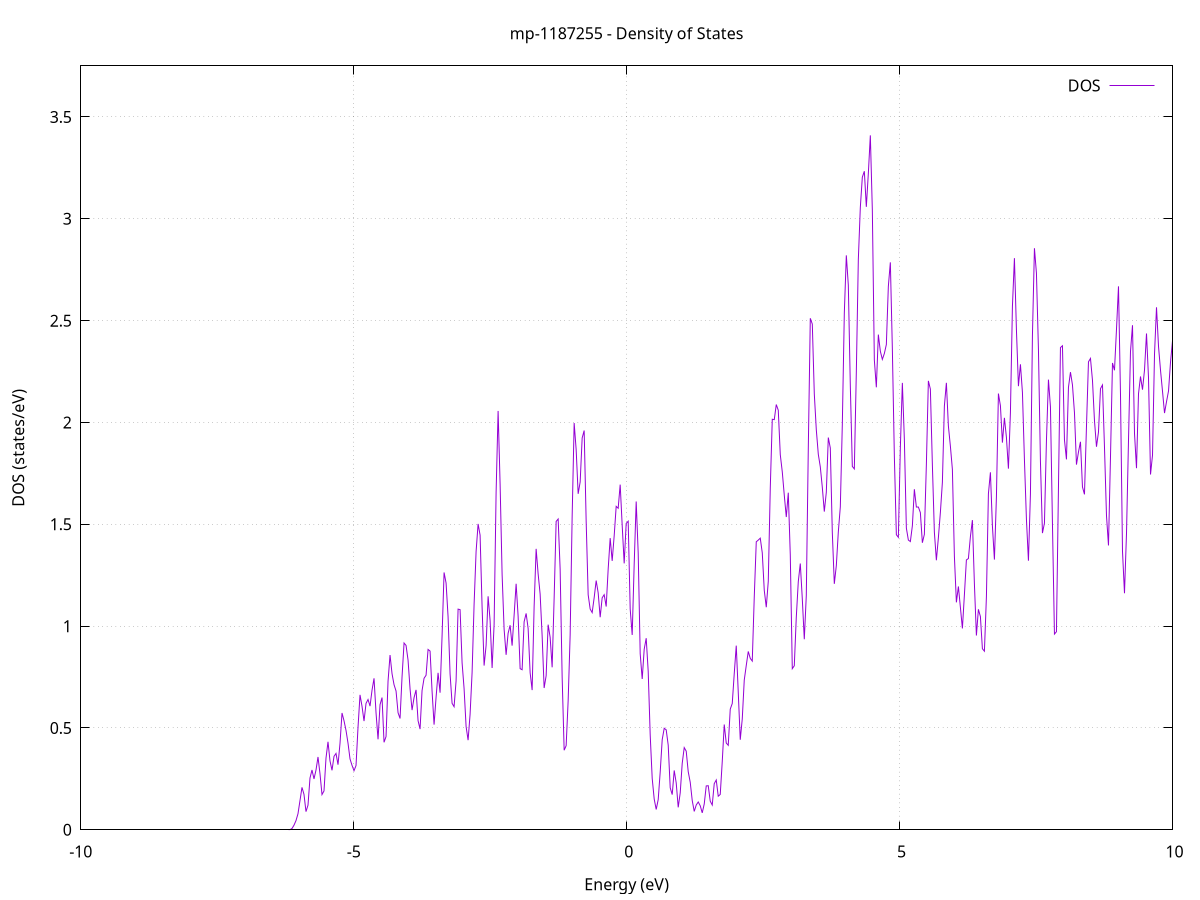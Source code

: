 set title 'mp-1187255 - Density of States'
set xlabel 'Energy (eV)'
set ylabel 'DOS (states/eV)'
set grid
set xrange [-10:10]
set yrange [0:3.751]
set xzeroaxis lt -1
set terminal png size 800,600
set output 'mp-1187255_dos_gnuplot.png'
plot '-' using 1:2 with lines title 'DOS'
-29.118400 0.000000
-29.081700 0.000000
-29.045100 0.000000
-29.008400 0.000000
-28.971700 0.000000
-28.935100 0.000000
-28.898400 0.000000
-28.861700 0.000000
-28.825100 0.000000
-28.788400 0.000000
-28.751800 0.000000
-28.715100 0.000000
-28.678400 0.000000
-28.641800 0.000000
-28.605100 0.000000
-28.568400 0.000000
-28.531800 0.000000
-28.495100 0.000000
-28.458500 0.000000
-28.421800 0.000000
-28.385100 0.000000
-28.348500 0.000000
-28.311800 0.000000
-28.275100 0.000000
-28.238500 0.000000
-28.201800 0.000000
-28.165200 0.000000
-28.128500 0.000000
-28.091800 0.000000
-28.055200 0.000000
-28.018500 0.000000
-27.981800 0.000000
-27.945200 0.000000
-27.908500 0.000000
-27.871900 0.000000
-27.835200 0.000000
-27.798500 0.000000
-27.761900 0.000000
-27.725200 0.000000
-27.688500 0.000000
-27.651900 0.000000
-27.615200 0.000000
-27.578600 0.000000
-27.541900 0.000000
-27.505200 0.000000
-27.468600 0.000000
-27.431900 0.000000
-27.395200 0.000000
-27.358600 0.000000
-27.321900 0.000000
-27.285300 0.000000
-27.248600 0.000000
-27.211900 0.000000
-27.175300 0.000000
-27.138600 0.000000
-27.101900 0.000000
-27.065300 0.000000
-27.028600 0.000000
-26.992000 0.000000
-26.955300 0.000000
-26.918600 0.000000
-26.882000 0.000000
-26.845300 0.000000
-26.808600 0.000000
-26.772000 0.000000
-26.735300 0.000000
-26.698700 0.000000
-26.662000 0.000000
-26.625300 0.000000
-26.588700 0.000000
-26.552000 0.000000
-26.515300 0.000000
-26.478700 0.000000
-26.442000 0.000000
-26.405400 0.000000
-26.368700 0.000000
-26.332000 0.000000
-26.295400 0.000000
-26.258700 0.000000
-26.222000 0.000000
-26.185400 0.000000
-26.148700 0.000000
-26.112100 0.000000
-26.075400 0.000000
-26.038700 0.000000
-26.002100 0.000000
-25.965400 0.000000
-25.928700 0.000300
-25.892100 0.018700
-25.855400 0.448900
-25.818800 4.249300
-25.782100 17.003500
-25.745400 32.377400
-25.708800 34.530000
-25.672100 27.942900
-25.635400 25.430700
-25.598800 16.494000
-25.562100 4.641200
-25.525500 0.498400
-25.488800 0.019800
-25.452100 0.000300
-25.415500 0.000000
-25.378800 0.000000
-25.342200 0.000000
-25.305500 0.000000
-25.268800 0.000000
-25.232200 0.000000
-25.195500 0.000000
-25.158800 0.000000
-25.122200 0.000000
-25.085500 0.000000
-25.048900 0.000000
-25.012200 0.000000
-24.975500 0.000000
-24.938900 0.000000
-24.902200 0.000000
-24.865500 0.000000
-24.828900 0.000000
-24.792200 0.000000
-24.755600 0.000000
-24.718900 0.000000
-24.682200 0.000000
-24.645600 0.000000
-24.608900 0.000000
-24.572200 0.000000
-24.535600 0.000000
-24.498900 0.000000
-24.462300 0.000000
-24.425600 0.000000
-24.388900 0.000000
-24.352300 0.000000
-24.315600 0.000000
-24.278900 0.000000
-24.242300 0.000000
-24.205600 0.000000
-24.169000 0.000000
-24.132300 0.000000
-24.095600 0.000000
-24.059000 0.000000
-24.022300 0.000000
-23.985600 0.000000
-23.949000 0.000000
-23.912300 0.000000
-23.875700 0.000000
-23.839000 0.000000
-23.802300 0.000000
-23.765700 0.000000
-23.729000 0.000000
-23.692300 0.000000
-23.655700 0.000000
-23.619000 0.000000
-23.582400 0.000000
-23.545700 0.000000
-23.509000 0.000000
-23.472400 0.000000
-23.435700 0.000000
-23.399000 0.000000
-23.362400 0.000000
-23.325700 0.000000
-23.289100 0.000000
-23.252400 0.000000
-23.215700 0.000000
-23.179100 0.000000
-23.142400 0.000000
-23.105700 0.000000
-23.069100 0.000000
-23.032400 0.000000
-22.995800 0.000000
-22.959100 0.000000
-22.922400 0.000000
-22.885800 0.000000
-22.849100 0.000000
-22.812400 0.000000
-22.775800 0.000000
-22.739100 0.000000
-22.702500 0.000000
-22.665800 0.000000
-22.629100 0.000000
-22.592500 0.000000
-22.555800 0.000000
-22.519100 0.000000
-22.482500 0.000000
-22.445800 0.000000
-22.409200 0.000000
-22.372500 0.000000
-22.335800 0.000000
-22.299200 0.000000
-22.262500 0.000000
-22.225800 0.000000
-22.189200 0.000000
-22.152500 0.000000
-22.115900 0.000000
-22.079200 0.000000
-22.042500 0.000000
-22.005900 0.000000
-21.969200 0.000000
-21.932500 0.000000
-21.895900 0.000000
-21.859200 0.000000
-21.822600 0.000000
-21.785900 0.000000
-21.749200 0.000000
-21.712600 0.000000
-21.675900 0.000000
-21.639200 0.000000
-21.602600 0.000000
-21.565900 0.000000
-21.529300 0.000000
-21.492600 0.000000
-21.455900 0.000000
-21.419300 0.000000
-21.382600 0.000000
-21.345900 0.000000
-21.309300 0.000000
-21.272600 0.000000
-21.236000 0.000000
-21.199300 0.000000
-21.162600 0.000000
-21.126000 0.000000
-21.089300 0.000000
-21.052600 0.000000
-21.016000 0.000000
-20.979300 0.000000
-20.942700 0.000000
-20.906000 0.000000
-20.869300 0.000000
-20.832700 0.000000
-20.796000 0.000000
-20.759300 0.000000
-20.722700 0.000000
-20.686000 0.000000
-20.649400 0.000000
-20.612700 0.000000
-20.576000 0.000000
-20.539400 0.000000
-20.502700 0.000000
-20.466000 0.000000
-20.429400 0.000000
-20.392700 0.000000
-20.356100 0.000000
-20.319400 0.000000
-20.282700 0.000000
-20.246100 0.000000
-20.209400 0.000000
-20.172700 0.000000
-20.136100 0.000000
-20.099400 0.000000
-20.062800 0.000000
-20.026100 0.000000
-19.989400 0.000000
-19.952800 0.000000
-19.916100 0.000000
-19.879400 0.000000
-19.842800 0.000000
-19.806100 0.000000
-19.769500 0.000000
-19.732800 0.000000
-19.696100 0.000000
-19.659500 0.000000
-19.622800 0.000000
-19.586100 0.000000
-19.549500 0.000000
-19.512800 0.000000
-19.476200 0.000000
-19.439500 0.000000
-19.402800 0.000000
-19.366200 0.000000
-19.329500 0.000000
-19.292800 0.000000
-19.256200 0.000000
-19.219500 0.000000
-19.182900 0.000000
-19.146200 0.000000
-19.109500 0.000000
-19.072900 0.000000
-19.036200 0.000000
-18.999500 0.000000
-18.962900 0.000000
-18.926200 0.000000
-18.889600 0.000000
-18.852900 0.000000
-18.816200 0.000000
-18.779600 0.000000
-18.742900 0.000000
-18.706200 0.000000
-18.669600 0.000000
-18.632900 0.000000
-18.596300 0.000000
-18.559600 0.000000
-18.522900 0.000000
-18.486300 0.000000
-18.449600 0.000000
-18.413000 0.000000
-18.376300 0.000000
-18.339600 0.000000
-18.303000 0.000000
-18.266300 0.000000
-18.229600 0.000000
-18.193000 0.000000
-18.156300 0.000000
-18.119700 0.000000
-18.083000 0.000000
-18.046300 0.000000
-18.009700 0.000000
-17.973000 0.000000
-17.936300 0.000000
-17.899700 0.000000
-17.863000 0.000000
-17.826400 0.000000
-17.789700 0.000000
-17.753000 0.000000
-17.716400 0.000000
-17.679700 0.000000
-17.643000 0.000000
-17.606400 0.000000
-17.569700 0.000000
-17.533100 0.000000
-17.496400 0.000000
-17.459700 0.000000
-17.423100 0.000000
-17.386400 0.000000
-17.349700 0.000000
-17.313100 0.000000
-17.276400 0.000000
-17.239800 0.000000
-17.203100 0.000000
-17.166400 0.000000
-17.129800 0.000000
-17.093100 0.000000
-17.056400 0.000000
-17.019800 0.000000
-16.983100 0.000000
-16.946500 0.000000
-16.909800 0.000000
-16.873100 0.000000
-16.836500 0.000000
-16.799800 0.000000
-16.763100 0.000000
-16.726500 0.000000
-16.689800 0.000000
-16.653200 0.000000
-16.616500 0.000000
-16.579800 0.000000
-16.543200 0.000000
-16.506500 0.000000
-16.469800 0.000000
-16.433200 0.000000
-16.396500 0.000000
-16.359900 0.000000
-16.323200 0.000000
-16.286500 0.000000
-16.249900 0.000000
-16.213200 0.000000
-16.176500 0.000000
-16.139900 0.000000
-16.103200 0.000000
-16.066600 0.000000
-16.029900 0.000000
-15.993200 0.000000
-15.956600 0.000000
-15.919900 0.000000
-15.883200 0.000000
-15.846600 0.000000
-15.809900 0.000000
-15.773300 0.000000
-15.736600 0.000000
-15.699900 0.000000
-15.663300 0.000000
-15.626600 0.000000
-15.589900 0.000000
-15.553300 0.000000
-15.516600 0.000000
-15.480000 0.000000
-15.443300 0.000000
-15.406600 0.000000
-15.370000 0.000000
-15.333300 0.000000
-15.296600 0.000000
-15.260000 0.000000
-15.223300 0.000000
-15.186700 0.000000
-15.150000 0.000000
-15.113300 0.000000
-15.076700 0.000000
-15.040000 0.000000
-15.003300 0.000000
-14.966700 0.000000
-14.930000 0.000000
-14.893400 0.000000
-14.856700 0.000000
-14.820000 0.000000
-14.783400 0.000000
-14.746700 0.000000
-14.710000 0.000000
-14.673400 0.000000
-14.636700 0.000000
-14.600100 0.000000
-14.563400 0.000000
-14.526700 0.000000
-14.490100 0.000000
-14.453400 0.000000
-14.416700 0.000000
-14.380100 0.000000
-14.343400 0.000000
-14.306800 0.000000
-14.270100 0.000000
-14.233400 0.000000
-14.196800 0.000000
-14.160100 0.000000
-14.123400 0.000000
-14.086800 0.000000
-14.050100 0.000000
-14.013500 0.000000
-13.976800 0.000000
-13.940100 0.000000
-13.903500 0.000000
-13.866800 0.000000
-13.830100 0.000000
-13.793500 0.000000
-13.756800 0.000000
-13.720200 0.000000
-13.683500 0.000000
-13.646800 0.000000
-13.610200 0.000000
-13.573500 0.000000
-13.536800 0.000000
-13.500200 0.000000
-13.463500 0.000000
-13.426900 0.000000
-13.390200 0.000000
-13.353500 0.000000
-13.316900 0.000000
-13.280200 0.000000
-13.243500 0.000000
-13.206900 0.000000
-13.170200 0.000000
-13.133600 0.000000
-13.096900 0.000000
-13.060200 0.000000
-13.023600 0.000000
-12.986900 0.000000
-12.950200 0.000000
-12.913600 0.000000
-12.876900 0.000000
-12.840300 0.000000
-12.803600 0.000000
-12.766900 0.000000
-12.730300 0.000000
-12.693600 0.000000
-12.656900 0.000000
-12.620300 0.000000
-12.583600 0.000000
-12.547000 0.000000
-12.510300 0.000000
-12.473600 0.000000
-12.437000 0.000000
-12.400300 0.000000
-12.363600 0.000000
-12.327000 0.000000
-12.290300 0.000000
-12.253700 0.000000
-12.217000 0.000000
-12.180300 0.000000
-12.143700 0.000000
-12.107000 0.000000
-12.070300 0.000000
-12.033700 0.000000
-11.997000 0.000000
-11.960400 0.000000
-11.923700 0.000000
-11.887000 0.000000
-11.850400 0.000000
-11.813700 0.000000
-11.777000 0.000000
-11.740400 0.000000
-11.703700 0.000000
-11.667100 0.000000
-11.630400 0.000000
-11.593700 0.000000
-11.557100 0.000000
-11.520400 0.000000
-11.483700 0.000000
-11.447100 0.000000
-11.410400 0.000000
-11.373800 0.000000
-11.337100 0.000000
-11.300400 0.000000
-11.263800 0.000000
-11.227100 0.000000
-11.190500 0.000000
-11.153800 0.000000
-11.117100 0.000000
-11.080500 0.000000
-11.043800 0.000000
-11.007100 0.000000
-10.970500 0.000000
-10.933800 0.000000
-10.897200 0.000000
-10.860500 0.000000
-10.823800 0.000000
-10.787200 0.000000
-10.750500 0.000000
-10.713800 0.000000
-10.677200 0.000000
-10.640500 0.000000
-10.603900 0.000000
-10.567200 0.000000
-10.530500 0.000000
-10.493900 0.000000
-10.457200 0.000000
-10.420500 0.000000
-10.383900 0.000000
-10.347200 0.000000
-10.310600 0.000000
-10.273900 0.000000
-10.237200 0.000000
-10.200600 0.000000
-10.163900 0.000000
-10.127200 0.000000
-10.090600 0.000000
-10.053900 0.000000
-10.017300 0.000000
-9.980600 0.000000
-9.943900 0.000000
-9.907300 0.000000
-9.870600 0.000000
-9.833900 0.000000
-9.797300 0.000000
-9.760600 0.000000
-9.724000 0.000000
-9.687300 0.000000
-9.650600 0.000000
-9.614000 0.000000
-9.577300 0.000000
-9.540600 0.000000
-9.504000 0.000000
-9.467300 0.000000
-9.430700 0.000000
-9.394000 0.000000
-9.357300 0.000000
-9.320700 0.000000
-9.284000 0.000000
-9.247300 0.000000
-9.210700 0.000000
-9.174000 0.000000
-9.137400 0.000000
-9.100700 0.000000
-9.064000 0.000000
-9.027400 0.000000
-8.990700 0.000000
-8.954000 0.000000
-8.917400 0.000000
-8.880700 0.000000
-8.844100 0.000000
-8.807400 0.000000
-8.770700 0.000000
-8.734100 0.000000
-8.697400 0.000000
-8.660700 0.000000
-8.624100 0.000000
-8.587400 0.000000
-8.550800 0.000000
-8.514100 0.000000
-8.477400 0.000000
-8.440800 0.000000
-8.404100 0.000000
-8.367400 0.000000
-8.330800 0.000000
-8.294100 0.000000
-8.257500 0.000000
-8.220800 0.000000
-8.184100 0.000000
-8.147500 0.000000
-8.110800 0.000000
-8.074100 0.000000
-8.037500 0.000000
-8.000800 0.000000
-7.964200 0.000000
-7.927500 0.000000
-7.890800 0.000000
-7.854200 0.000000
-7.817500 0.000000
-7.780800 0.000000
-7.744200 0.000000
-7.707500 0.000000
-7.670900 0.000000
-7.634200 0.000000
-7.597500 0.000000
-7.560900 0.000000
-7.524200 0.000000
-7.487500 0.000000
-7.450900 0.000000
-7.414200 0.000000
-7.377600 0.000000
-7.340900 0.000000
-7.304200 0.000000
-7.267600 0.000000
-7.230900 0.000000
-7.194200 0.000000
-7.157600 0.000000
-7.120900 0.000000
-7.084300 0.000000
-7.047600 0.000000
-7.010900 0.000000
-6.974300 0.000000
-6.937600 0.000000
-6.900900 0.000000
-6.864300 0.000000
-6.827600 0.000000
-6.791000 0.000000
-6.754300 0.000000
-6.717600 0.000000
-6.681000 0.000000
-6.644300 0.000000
-6.607600 0.000000
-6.571000 0.000000
-6.534300 0.000000
-6.497700 0.000000
-6.461000 0.000000
-6.424300 0.000000
-6.387700 0.000000
-6.351000 0.000000
-6.314300 0.000000
-6.277700 0.000000
-6.241000 0.000000
-6.204400 0.000000
-6.167700 0.000700
-6.131000 0.006100
-6.094400 0.022500
-6.057700 0.044800
-6.021000 0.078800
-5.984400 0.143300
-5.947700 0.208200
-5.911100 0.173900
-5.874400 0.089100
-5.837700 0.120700
-5.801100 0.254200
-5.764400 0.293700
-5.727700 0.249700
-5.691100 0.293000
-5.654400 0.357500
-5.617800 0.274900
-5.581100 0.172900
-5.544400 0.190700
-5.507800 0.352100
-5.471100 0.432100
-5.434400 0.338100
-5.397800 0.291900
-5.361100 0.360600
-5.324500 0.374900
-5.287800 0.319600
-5.251100 0.424600
-5.214500 0.573500
-5.177800 0.535300
-5.141100 0.487800
-5.104500 0.425200
-5.067800 0.347800
-5.031200 0.316300
-4.994500 0.290100
-4.957800 0.315300
-4.921200 0.503800
-4.884500 0.662500
-4.847800 0.606000
-4.811200 0.533800
-4.774500 0.620700
-4.737900 0.639600
-4.701200 0.607200
-4.664500 0.685700
-4.627900 0.743700
-4.591200 0.574100
-4.554500 0.444300
-4.517900 0.614300
-4.481200 0.649200
-4.444600 0.429500
-4.407900 0.457600
-4.371200 0.729600
-4.334600 0.857900
-4.297900 0.766200
-4.261300 0.712300
-4.224600 0.681400
-4.187900 0.574800
-4.151300 0.546500
-4.114600 0.751400
-4.077900 0.917100
-4.041300 0.905200
-4.004600 0.833200
-3.968000 0.692000
-3.931300 0.587600
-3.894600 0.648900
-3.858000 0.686900
-3.821300 0.535800
-3.784600 0.494400
-3.748000 0.683600
-3.711300 0.743900
-3.674700 0.758700
-3.638000 0.885500
-3.601300 0.877500
-3.564700 0.681300
-3.528000 0.516200
-3.491300 0.650200
-3.454700 0.770600
-3.418000 0.673000
-3.381400 0.952000
-3.344700 1.263500
-3.308000 1.211700
-3.271400 1.046000
-3.234700 0.764700
-3.198000 0.621100
-3.161400 0.604200
-3.124700 0.730800
-3.088100 1.083500
-3.051400 1.081000
-3.014700 0.820100
-2.978100 0.693700
-2.941400 0.507200
-2.904700 0.440000
-2.868100 0.567000
-2.831400 0.771800
-2.794800 1.106900
-2.758100 1.366200
-2.721400 1.501800
-2.684800 1.446700
-2.648100 1.092800
-2.611400 0.806200
-2.574800 0.904400
-2.538100 1.146400
-2.501500 1.027800
-2.464800 0.794500
-2.428100 1.007800
-2.391500 1.655800
-2.354800 2.056700
-2.318100 1.696700
-2.281500 1.254000
-2.244800 0.984800
-2.208200 0.859100
-2.171500 0.965000
-2.134800 1.004200
-2.098200 0.904100
-2.061500 1.053600
-2.024800 1.208100
-1.988200 1.048900
-1.951500 0.791100
-1.914900 0.785900
-1.878200 1.021400
-1.841500 1.062400
-1.804900 0.988800
-1.768200 0.771200
-1.731500 0.685800
-1.694900 1.096800
-1.658200 1.379400
-1.621600 1.257000
-1.584900 1.157600
-1.548200 0.952300
-1.511600 0.696200
-1.474900 0.756100
-1.438200 1.007300
-1.401600 0.945200
-1.364900 0.797900
-1.328300 1.137400
-1.291600 1.514000
-1.254900 1.526000
-1.218300 1.279800
-1.181600 0.750800
-1.144900 0.390600
-1.108300 0.412900
-1.071600 0.633700
-1.035000 0.955600
-0.998300 1.537800
-0.961600 1.997200
-0.925000 1.867400
-0.888300 1.649600
-0.851600 1.707800
-0.815000 1.923700
-0.778300 1.960500
-0.741700 1.516000
-0.705000 1.154100
-0.668300 1.083800
-0.631700 1.066500
-0.595000 1.139500
-0.558300 1.223700
-0.521700 1.163700
-0.485000 1.043800
-0.448400 1.139100
-0.411700 1.154400
-0.375000 1.096100
-0.338400 1.280000
-0.301700 1.432200
-0.265000 1.320200
-0.228400 1.443300
-0.191700 1.588100
-0.155100 1.578800
-0.118400 1.694900
-0.081700 1.494800
-0.045100 1.308000
-0.008400 1.504100
0.028300 1.515100
0.064900 1.084300
0.101600 0.956700
0.138200 1.303400
0.174900 1.612000
0.211600 1.359600
0.248200 0.864400
0.284900 0.740500
0.321600 0.886500
0.358200 0.940700
0.394900 0.777700
0.431500 0.465700
0.468200 0.252200
0.504900 0.150600
0.541500 0.099700
0.578200 0.148300
0.614900 0.284100
0.651500 0.442600
0.688200 0.498500
0.724800 0.490800
0.761500 0.415300
0.798200 0.205900
0.834800 0.172700
0.871500 0.291400
0.908200 0.229800
0.944800 0.110200
0.981500 0.181400
1.018100 0.326300
1.054800 0.403500
1.091500 0.386000
1.128100 0.285200
1.164800 0.233300
1.201500 0.143700
1.238100 0.090200
1.274800 0.121600
1.311400 0.136500
1.348100 0.118000
1.384800 0.083100
1.421400 0.126600
1.458100 0.215400
1.494800 0.216400
1.531400 0.140500
1.568100 0.121500
1.604700 0.226400
1.641400 0.244400
1.678100 0.164900
1.714700 0.173500
1.751400 0.334700
1.788100 0.516900
1.824700 0.426100
1.861400 0.414700
1.898000 0.592400
1.934700 0.620000
1.971400 0.767200
2.008000 0.904200
2.044700 0.675100
2.081400 0.442100
2.118000 0.544000
2.154700 0.735000
2.191300 0.806600
2.228000 0.875700
2.264700 0.841800
2.301300 0.828400
2.338000 1.144300
2.374700 1.414100
2.411300 1.422400
2.448000 1.431900
2.484600 1.359900
2.521300 1.175400
2.558000 1.092700
2.594600 1.219800
2.631300 1.677700
2.668000 2.015800
2.704600 2.014000
2.741300 2.088100
2.777900 2.060000
2.814600 1.841800
2.851300 1.757200
2.887900 1.642400
2.924600 1.535600
2.961200 1.655200
2.997900 1.349100
3.034600 0.791000
3.071200 0.805300
3.107900 1.044000
3.144600 1.218600
3.181200 1.307500
3.217900 1.134500
3.254500 0.935500
3.291200 1.150500
3.327900 1.873600
3.364500 2.511600
3.401200 2.483200
3.437900 2.140300
3.474500 1.964300
3.511200 1.843800
3.547800 1.781900
3.584500 1.681800
3.621200 1.562400
3.657800 1.657100
3.694500 1.925900
3.731200 1.874800
3.767800 1.459800
3.804500 1.207700
3.841100 1.296300
3.877800 1.462600
3.914500 1.585500
3.951100 1.990100
3.987800 2.537500
4.024500 2.820500
4.061100 2.674300
4.097800 2.179500
4.134400 1.784300
4.171100 1.772000
4.207800 2.247300
4.244400 2.800000
4.281100 3.056200
4.317800 3.204500
4.354400 3.233700
4.391100 3.058800
4.427700 3.222200
4.464400 3.409700
4.501100 3.043200
4.537700 2.307200
4.574400 2.172800
4.611100 2.431500
4.647700 2.349800
4.684400 2.309800
4.721000 2.338400
4.757700 2.382700
4.794400 2.668100
4.831000 2.786300
4.867700 2.363800
4.904400 1.834700
4.941000 1.448900
4.977700 1.436000
5.014300 1.877600
5.051000 2.194500
5.087700 1.917400
5.124300 1.481600
5.161000 1.422700
5.197700 1.415200
5.234300 1.492500
5.271000 1.672200
5.307600 1.584900
5.344300 1.584800
5.381000 1.557400
5.417600 1.409400
5.454300 1.450400
5.491000 1.794100
5.527600 2.204300
5.564300 2.163900
5.600900 1.792400
5.637600 1.461300
5.674300 1.323400
5.710900 1.433800
5.747600 1.558100
5.784300 1.705500
5.820900 2.080600
5.857600 2.194700
5.894200 1.983000
5.930900 1.883900
5.967600 1.769600
6.004200 1.343300
6.040900 1.116700
6.077600 1.194700
6.114200 1.092100
6.150900 0.988700
6.187500 1.153200
6.224200 1.325000
6.260900 1.331800
6.297500 1.438900
6.334200 1.520500
6.370900 1.207600
6.407500 0.953900
6.444200 1.082600
6.480800 1.047100
6.517500 0.888900
6.554200 0.877000
6.590800 1.143600
6.627500 1.649900
6.664200 1.755200
6.700800 1.492300
6.737500 1.326700
6.774100 1.632800
6.810800 2.142000
6.847500 2.082400
6.884100 1.901100
6.920800 2.022800
6.957500 1.926800
6.994100 1.773200
7.030800 2.049300
7.067400 2.569800
7.104100 2.806900
7.140800 2.455400
7.177400 2.178300
7.214100 2.285600
7.250800 2.147600
7.287400 1.817800
7.324100 1.524600
7.360700 1.321100
7.397400 1.648100
7.434100 2.427500
7.470700 2.855700
7.507400 2.733300
7.544100 2.358800
7.580700 1.809100
7.617400 1.456800
7.654000 1.505600
7.690700 1.911400
7.727400 2.210500
7.764000 2.076500
7.800700 1.503500
7.837400 0.961000
7.874000 0.972500
7.910700 1.677400
7.947300 2.367900
7.984000 2.376600
8.020700 1.914600
8.057300 1.818700
8.094000 2.172400
8.130700 2.247200
8.167300 2.184500
8.204000 2.048000
8.240600 1.793000
8.277300 1.854600
8.314000 1.905100
8.350600 1.683500
8.387300 1.647000
8.424000 1.979900
8.460600 2.297700
8.497300 2.314500
8.533900 2.207200
8.570600 2.009100
8.607300 1.880900
8.643900 1.952300
8.680600 2.166100
8.717300 2.184100
8.753900 1.879100
8.790600 1.543200
8.827200 1.396200
8.863900 1.829600
8.900600 2.292100
8.937200 2.256300
8.973900 2.457000
9.010600 2.668300
9.047200 2.138800
9.083900 1.367700
9.120500 1.161500
9.157200 1.453600
9.193900 1.912400
9.230500 2.348600
9.267200 2.477500
9.303900 1.945900
9.340500 1.775500
9.377200 2.141000
9.413800 2.225800
9.450500 2.161000
9.487200 2.257400
9.523800 2.436900
9.560500 2.219500
9.597200 1.744500
9.633800 1.839000
9.670500 2.336500
9.707100 2.565500
9.743800 2.373600
9.780500 2.256300
9.817100 2.152800
9.853800 2.046100
9.890400 2.101900
9.927100 2.154800
9.963800 2.297100
10.000400 2.401300
10.037100 2.695300
10.073800 3.102500
10.110400 3.269600
10.147100 3.317500
10.183700 3.223700
10.220400 2.871500
10.257100 2.289600
10.293700 2.194200
10.330400 2.653400
10.367100 2.505800
10.403700 2.112200
10.440400 2.336800
10.477000 2.547300
10.513700 2.482000
10.550400 2.462700
10.587000 2.413500
10.623700 2.157700
10.660400 1.949100
10.697000 2.293700
10.733700 3.140600
10.770300 3.497600
10.807000 3.484900
10.843700 3.120800
10.880300 2.317400
10.917000 2.136300
10.953700 2.580400
10.990300 2.876000
11.027000 2.677800
11.063600 2.136400
11.100300 1.992800
11.137000 2.121700
11.173600 1.859600
11.210300 1.755900
11.247000 2.116900
11.283600 2.524900
11.320300 2.517800
11.356900 2.267800
11.393600 2.144800
11.430300 2.295900
11.466900 2.638600
11.503600 3.057000
11.540300 3.147900
11.576900 2.745800
11.613600 2.576700
11.650200 3.149500
11.686900 3.537300
11.723600 3.013500
11.760200 2.453200
11.796900 2.605000
11.833600 2.983400
11.870200 3.081200
11.906900 3.005100
11.943500 2.761300
11.980200 2.417500
12.016900 2.676300
12.053500 3.567500
12.090200 3.811800
12.126900 3.225000
12.163500 3.068600
12.200200 3.278400
12.236800 3.540200
12.273500 4.169200
12.310200 4.564000
12.346800 4.388300
12.383500 3.973300
12.420200 3.422600
12.456800 3.048000
12.493500 2.891200
12.530100 2.862400
12.566800 2.810900
12.603500 2.660000
12.640100 2.990500
12.676800 3.557300
12.713500 3.116900
12.750100 2.316500
12.786800 2.337500
12.823400 2.910300
12.860100 3.372300
12.896800 3.674900
12.933400 3.676100
12.970100 3.093900
13.006800 2.702900
13.043400 3.050200
13.080100 3.048700
13.116700 2.601500
13.153400 2.360500
13.190100 2.280100
13.226700 2.374500
13.263400 2.503600
13.300100 2.552000
13.336700 2.432500
13.373400 2.460800
13.410000 2.580200
13.446700 2.785900
13.483400 3.226100
13.520000 3.525200
13.556700 3.273400
13.593400 2.889800
13.630000 3.223600
13.666700 3.825600
13.703300 3.661600
13.740000 2.981000
13.776700 2.906400
13.813300 2.916100
13.850000 2.677700
13.886700 2.592000
13.923300 2.488600
13.960000 2.426100
13.996600 2.703300
14.033300 2.938200
14.070000 3.169000
14.106600 3.620000
14.143300 3.967200
14.180000 3.900500
14.216600 3.496100
14.253300 3.331100
14.289900 3.505500
14.326600 3.453000
14.363300 2.881800
14.399900 2.105300
14.436600 1.650900
14.473300 1.656200
14.509900 2.220600
14.546600 2.566300
14.583200 2.336600
14.619900 2.111000
14.656600 1.901200
14.693200 1.600800
14.729900 1.473800
14.766600 1.533600
14.803200 1.626800
14.839900 1.490700
14.876500 1.248900
14.913200 1.350800
14.949900 1.980400
14.986500 2.212800
15.023200 1.627200
15.059900 0.980300
15.096500 0.952300
15.133200 1.359800
15.169800 1.390400
15.206500 1.123600
15.243200 1.180400
15.279800 1.430500
15.316500 1.265800
15.353200 1.018700
15.389800 1.052900
15.426500 1.095200
15.463100 1.351500
15.499800 1.748800
15.536500 1.945100
15.573100 1.885800
15.609800 1.534000
15.646500 1.019500
15.683100 0.606100
15.719800 0.540900
15.756400 0.820900
15.793100 1.245800
15.829800 1.385800
15.866400 1.110200
15.903100 0.813800
15.939800 0.669000
15.976400 0.809600
16.013100 0.990100
16.049700 0.848200
16.086400 0.769300
16.123100 0.821000
16.159700 0.658000
16.196400 0.719500
16.233100 1.207400
16.269700 1.433500
16.306400 1.330800
16.343000 1.457000
16.379700 1.682700
16.416400 1.807600
16.453000 1.772100
16.489700 1.524100
16.526400 1.363300
16.563000 1.252500
16.599700 1.448500
16.636300 1.924000
16.673000 2.189100
16.709700 1.960800
16.746300 1.875000
16.783000 2.170900
16.819700 2.124300
16.856300 1.665200
16.893000 1.436800
16.929600 1.453300
16.966300 1.761700
17.003000 2.059300
17.039600 2.122900
17.076300 2.429600
17.112900 2.551600
17.149600 2.139800
17.186300 1.866700
17.222900 1.651400
17.259600 1.337400
17.296300 1.637600
17.332900 2.175100
17.369600 2.263900
17.406200 2.170200
17.442900 2.024800
17.479600 1.838000
17.516200 1.498700
17.552900 1.310300
17.589600 1.407400
17.626200 1.410500
17.662900 1.218000
17.699500 1.103800
17.736200 1.162300
17.772900 1.111000
17.809500 1.095100
17.846200 1.422500
17.882900 1.571600
17.919500 1.346400
17.956200 1.207000
17.992800 1.256900
18.029500 1.525400
18.066200 1.591600
18.102800 1.503300
18.139500 1.517000
18.176200 1.411400
18.212800 1.540900
18.249500 1.852300
18.286100 1.594600
18.322800 1.152300
18.359500 0.971000
18.396100 1.077100
18.432800 1.502100
18.469500 1.864100
18.506100 1.880500
18.542800 1.793300
18.579400 1.796700
18.616100 2.030500
18.652800 2.155700
18.689400 2.127700
18.726100 1.784200
18.762800 1.209600
18.799400 0.890600
18.836100 1.032400
18.872700 1.400800
18.909400 1.529900
18.946100 1.725400
18.982700 2.194800
19.019400 2.257400
19.056100 1.861100
19.092700 1.632900
19.129400 1.881100
19.166000 2.197500
19.202700 2.189300
19.239400 2.488900
19.276000 2.857900
19.312700 2.535100
19.349400 2.168600
19.386000 1.943800
19.422700 1.770700
19.459300 1.984400
19.496000 2.589600
19.532700 2.774200
19.569300 2.448300
19.606000 2.000000
19.642700 1.793900
19.679300 1.924500
19.716000 1.941300
19.752600 2.203800
19.789300 2.716200
19.826000 2.904000
19.862600 2.747800
19.899300 2.524300
19.936000 2.377300
19.972600 2.301400
20.009300 2.298000
20.045900 2.181400
20.082600 2.000600
20.119300 2.120400
20.155900 2.639100
20.192600 3.152100
20.229300 3.583800
20.265900 3.654800
20.302600 3.314600
20.339200 2.820300
20.375900 2.275900
20.412600 2.251500
20.449200 2.585300
20.485900 2.442400
20.522600 2.104400
20.559200 2.505300
20.595900 3.217700
20.632500 3.450000
20.669200 3.367200
20.705900 3.097900
20.742500 2.712100
20.779200 2.514400
20.815900 2.587400
20.852500 2.976200
20.889200 3.270900
20.925800 3.036400
20.962500 2.697300
20.999200 4.171000
21.035800 11.952500
21.072500 22.063300
21.109200 18.480400
21.145800 8.136600
21.182500 3.686000
21.219100 2.996300
21.255800 3.174400
21.292500 3.027000
21.329100 3.207700
21.365800 3.864300
21.402500 3.846700
21.439100 3.530700
21.475800 3.857200
21.512400 3.830700
21.549100 3.013400
21.585800 2.564900
21.622400 2.911900
21.659100 3.155600
21.695800 2.808800
21.732400 2.057100
21.769100 2.020900
21.805700 3.062000
21.842400 3.280500
21.879100 2.396000
21.915700 2.037300
21.952400 2.356700
21.989100 2.627000
22.025700 2.470200
22.062400 2.149300
22.099000 1.832000
22.135700 1.532500
22.172400 1.707800
22.209000 2.145800
22.245700 2.018600
22.282400 1.719700
22.319000 2.049000
22.355700 2.407700
22.392300 2.146000
22.429000 1.985400
22.465700 2.433400
22.502300 2.635900
22.539000 2.276300
22.575700 2.083500
22.612300 2.391600
22.649000 2.443900
22.685600 1.957200
22.722300 1.665600
22.759000 1.532100
22.795600 1.363800
22.832300 1.581000
22.869000 2.135000
22.905600 2.469900
22.942300 2.453900
22.978900 2.109700
23.015600 1.483700
23.052300 1.111000
23.088900 1.229100
23.125600 1.692500
23.162300 1.907900
23.198900 1.855400
23.235600 1.858700
23.272200 1.628300
23.308900 1.568300
23.345600 2.385000
23.382200 3.325600
23.418900 3.385100
23.455600 2.776000
23.492200 2.436800
23.528900 2.696700
23.565500 2.907700
23.602200 2.889100
23.638900 2.519700
23.675500 2.014600
23.712200 2.299400
23.748900 2.847000
23.785500 2.726800
23.822200 2.414500
23.858800 2.398900
23.895500 2.369100
23.932200 2.505200
23.968800 2.660800
24.005500 2.339800
24.042200 1.772300
24.078800 1.403200
24.115500 1.575700
24.152100 1.899400
24.188800 1.846500
24.225500 1.756400
24.262100 1.996000
24.298800 2.342400
24.335400 2.364700
24.372100 2.355500
24.408800 2.787200
24.445400 3.188600
24.482100 3.332600
24.518800 3.435400
24.555400 3.281200
24.592100 3.266500
24.628700 3.276000
24.665400 2.645900
24.702100 2.044700
24.738700 2.011900
24.775400 2.389500
24.812100 2.830600
24.848700 3.134900
24.885400 2.817200
24.922000 2.391900
24.958700 2.714100
24.995400 3.014600
25.032000 2.770000
25.068700 2.543900
25.105400 2.551800
25.142000 2.448800
25.178700 2.191400
25.215300 1.935300
25.252000 1.866300
25.288700 2.063100
25.325300 2.198600
25.362000 2.163700
25.398700 1.948400
25.435300 1.586500
25.472000 1.696000
25.508600 1.971100
25.545300 1.858000
25.582000 1.665300
25.618600 1.661600
25.655300 2.001200
25.692000 2.432300
25.728600 2.276400
25.765300 1.969400
25.801900 2.002900
25.838600 1.952600
25.875300 1.597100
25.911900 1.623600
25.948600 1.998200
25.985300 2.543300
26.021900 2.710500
26.058600 2.163300
26.095200 1.949900
26.131900 2.403400
26.168600 3.027400
26.205200 3.143800
26.241900 2.911800
26.278600 2.768200
26.315200 2.432200
26.351900 2.012900
26.388500 2.062600
26.425200 2.463300
26.461900 2.880500
26.498500 2.947200
26.535200 2.509900
26.571900 2.156600
26.608500 2.119200
26.645200 2.184600
26.681800 2.263400
26.718500 2.784500
26.755200 3.152900
26.791800 2.499700
26.828500 1.960200
26.865200 2.067400
26.901800 2.403800
26.938500 2.494900
26.975100 2.098900
27.011800 1.898200
27.048500 2.558500
27.085100 3.324200
27.121800 3.484600
27.158500 3.409300
27.195100 3.073400
27.231800 3.058300
27.268400 3.261000
27.305100 3.049700
27.341800 2.690100
27.378400 2.661700
27.415100 3.062200
27.451800 3.372500
27.488400 2.925500
27.525100 2.177900
27.561700 2.056700
27.598400 2.800900
27.635100 3.290900
27.671700 3.244700
27.708400 3.421300
27.745100 3.334100
27.781700 2.806200
27.818400 2.716100
27.855000 2.847200
27.891700 2.444300
27.928400 1.687900
27.965000 1.540100
28.001700 2.167400
28.038400 2.888400
28.075000 2.941700
28.111700 2.417200
28.148300 2.452300
28.185000 3.109500
28.221700 3.371000
28.258300 2.874300
28.295000 2.379000
28.331700 2.366800
28.368300 2.442500
28.405000 2.397300
28.441600 2.406300
28.478300 2.352000
28.515000 2.243200
28.551600 2.943600
28.588300 3.706300
28.625000 3.343500
28.661600 2.683800
28.698300 2.087400
28.734900 1.840100
28.771600 1.978200
28.808300 2.332500
28.844900 2.552500
28.881600 2.207000
28.918300 1.907200
28.954900 2.160000
28.991600 2.281600
29.028200 2.269900
29.064900 2.584000
29.101600 2.845300
29.138200 3.011800
29.174900 2.827400
29.211600 2.322600
29.248200 2.097500
29.284900 2.158100
29.321500 2.215200
29.358200 1.921200
29.394900 2.024600
29.431500 2.793000
29.468200 2.980100
29.504900 2.838100
29.541500 2.915200
29.578200 2.793500
29.614800 2.732200
29.651500 2.856800
29.688200 2.947200
29.724800 2.910800
29.761500 2.422800
29.798200 1.722200
29.834800 1.376400
29.871500 1.140100
29.908100 1.049100
29.944800 1.339100
29.981500 2.005400
30.018100 2.524800
30.054800 2.773600
30.091500 2.948600
30.128100 2.745000
30.164800 2.130100
30.201400 1.987600
30.238100 2.581500
30.274800 3.154300
30.311400 3.073300
30.348100 3.003800
30.384800 3.124500
30.421400 3.283800
30.458100 3.202300
30.494700 2.554800
30.531400 1.952800
30.568100 2.050900
30.604700 2.314500
30.641400 2.264500
30.678100 2.157100
30.714700 2.368800
30.751400 2.547000
30.788000 2.446500
30.824700 2.506600
30.861400 2.847200
30.898000 3.112100
30.934700 3.065200
30.971400 2.643400
31.008000 1.997300
31.044700 1.706900
31.081300 1.883800
31.118000 1.886800
31.154700 1.710500
31.191300 1.540600
31.228000 1.262100
31.264600 1.454900
31.301300 2.306600
31.338000 2.850400
31.374600 2.332100
31.411300 1.595800
31.448000 1.597600
31.484600 2.303100
31.521300 2.851500
31.557900 2.947300
31.594600 2.808600
31.631300 2.421300
31.667900 2.146100
31.704600 2.266700
31.741300 2.231500
31.777900 1.886700
31.814600 1.874800
31.851200 2.364900
31.887900 2.406300
31.924600 1.751700
31.961200 1.272800
31.997900 1.680300
32.034600 2.763100
32.071200 3.672000
32.107900 3.703600
32.144500 2.824700
32.181200 1.837100
32.217900 1.313900
32.254500 1.335700
32.291200 1.308800
32.327900 1.004000
32.364500 1.259100
32.401200 1.993400
32.437800 2.436800
32.474500 2.275600
32.511200 1.912400
32.547800 1.766700
32.584500 1.708800
32.621200 2.156300
32.657800 2.638400
32.694500 2.344900
32.731100 1.953200
32.767800 1.861300
32.804500 1.768700
32.841100 1.486600
32.877800 1.235200
32.914500 1.586900
32.951100 2.318600
32.987800 2.875600
33.024400 2.836400
33.061100 2.567500
33.097800 2.539500
33.134400 2.616600
33.171100 2.507700
33.207800 2.335600
33.244400 2.256500
33.281100 2.085400
33.317700 2.005200
33.354400 2.515300
33.391100 2.942800
33.427700 2.468400
33.464400 2.022600
33.501100 2.289100
33.537700 2.424300
33.574400 2.098000
33.611000 1.809300
33.647700 2.002000
33.684400 2.364700
33.721000 2.365600
33.757700 2.244200
33.794400 2.418700
33.831000 2.325700
33.867700 1.945500
33.904300 1.884600
33.941000 2.233100
33.977700 2.383800
34.014300 2.130900
34.051000 2.092200
34.087700 2.258600
34.124300 2.239100
34.161000 2.327000
34.197600 2.751200
34.234300 2.636700
34.271000 2.485200
34.307600 2.786100
34.344300 2.633800
34.381000 1.907500
34.417600 1.891100
34.454300 2.509300
34.490900 2.513900
34.527600 1.932900
34.564300 2.008800
34.600900 2.720900
34.637600 2.747400
34.674300 2.129700
34.710900 2.062300
34.747600 2.342000
34.784200 2.121900
34.820900 1.869100
34.857600 2.091000
34.894200 2.270400
34.930900 2.047100
34.967600 1.949000
35.004200 2.148300
35.040900 2.893700
35.077500 3.506000
35.114200 3.390200
35.150900 3.125500
35.187500 2.847600
35.224200 2.586700
35.260900 2.331000
35.297500 2.319500
35.334200 2.404100
35.370800 2.211100
35.407500 1.722100
35.444200 1.562200
35.480800 2.254800
35.517500 3.096100
35.554200 3.090500
35.590800 2.569400
35.627500 2.505900
35.664100 2.890400
35.700800 3.146000
35.737500 2.706800
35.774100 2.133600
35.810800 2.268300
35.847500 2.445000
35.884100 2.368000
35.920800 2.395000
35.957400 2.395000
35.994100 2.355300
36.030800 2.169100
36.067400 2.083900
36.104100 1.901000
36.140800 1.507000
36.177400 1.492200
36.214100 1.825000
36.250700 1.737600
36.287400 1.720900
36.324100 1.908400
36.360700 1.852100
36.397400 1.911000
36.434100 2.075200
36.470700 2.119100
36.507400 1.894600
36.544000 1.773600
36.580700 1.768700
36.617400 1.849200
36.654000 2.389400
36.690700 3.014800
36.727400 3.215500
36.764000 2.770500
36.800700 2.194200
36.837300 2.606100
36.874000 3.459100
36.910700 3.390000
36.947300 2.819400
36.984000 2.338100
37.020700 2.282700
37.057300 2.606500
37.094000 2.796500
37.130600 2.883300
37.167300 2.688400
37.204000 2.329100
37.240600 2.081000
37.277300 2.430100
37.314000 3.303500
37.350600 3.650200
37.387300 2.961500
37.423900 2.460000
37.460600 3.001900
37.497300 3.754300
37.533900 3.810300
37.570600 3.267000
37.607300 3.047600
37.643900 3.449200
37.680600 4.091900
37.717200 4.387600
37.753900 4.003400
37.790600 3.357700
37.827200 2.641400
37.863900 2.558800
37.900600 2.480100
37.937200 2.027100
37.973900 2.038400
38.010500 2.198600
38.047200 2.019000
38.083900 1.923000
38.120500 1.751300
38.157200 1.563500
38.193900 1.615500
38.230500 1.730600
38.267200 1.980200
38.303800 2.222700
38.340500 2.175500
38.377200 2.161400
38.413800 1.873800
38.450500 1.389300
38.487100 1.258200
38.523800 1.337500
38.560500 1.332100
38.597100 1.137900
38.633800 0.966400
38.670500 1.050700
38.707100 1.025300
38.743800 0.799000
38.780400 0.819800
38.817100 1.000100
38.853800 0.866600
38.890400 0.547400
38.927100 0.504800
38.963800 0.688500
39.000400 0.736600
39.037100 0.512400
39.073700 0.329500
39.110400 0.360200
39.147100 0.395800
39.183700 0.312100
39.220400 0.242300
39.257100 0.207900
39.293700 0.130200
39.330400 0.076500
39.367000 0.070500
39.403700 0.121400
39.440400 0.179300
39.477000 0.156200
39.513700 0.124200
39.550400 0.101900
39.587000 0.043500
39.623700 0.007800
39.660300 0.007600
39.697000 0.041600
39.733700 0.103900
39.770300 0.111500
39.807000 0.071200
39.843700 0.098800
39.880300 0.123400
39.917000 0.069300
39.953600 0.056700
39.990300 0.097300
40.027000 0.076900
40.063600 0.022900
40.100300 0.002500
40.137000 0.000100
40.173600 0.000000
40.210300 0.000000
40.246900 0.000000
40.283600 0.000000
40.320300 0.000200
40.356900 0.003900
40.393600 0.034900
40.430300 0.115500
40.466900 0.144200
40.503600 0.070800
40.540200 0.026500
40.576900 0.025700
40.613600 0.016000
40.650200 0.003800
40.686900 0.000300
40.723600 0.000000
40.760200 0.000000
40.796900 0.000900
40.833500 0.007200
40.870200 0.021100
40.906900 0.023000
40.943500 0.009400
40.980200 0.001400
41.016900 0.000100
41.053500 0.000000
41.090200 0.000000
41.126800 0.000000
41.163500 0.000000
41.200200 0.000000
41.236800 0.000000
41.273500 0.000000
41.310200 0.000000
41.346800 0.000000
41.383500 0.000000
41.420100 0.000000
41.456800 0.000000
41.493500 0.000000
41.530100 0.000000
41.566800 0.000000
41.603500 0.000000
41.640100 0.000000
41.676800 0.000000
41.713400 0.000000
41.750100 0.000000
41.786800 0.000000
41.823400 0.000000
41.860100 0.000000
41.896800 0.000000
41.933400 0.000000
41.970100 0.000000
42.006700 0.000000
42.043400 0.000000
42.080100 0.000000
42.116700 0.000000
42.153400 0.000000
42.190100 0.000000
42.226700 0.000000
42.263400 0.000000
42.300000 0.000000
42.336700 0.000000
42.373400 0.000000
42.410000 0.000000
42.446700 0.000000
42.483400 0.000000
42.520000 0.000000
42.556700 0.000000
42.593300 0.000000
42.630000 0.000000
42.666700 0.000000
42.703300 0.000000
42.740000 0.000000
42.776700 0.000000
42.813300 0.000000
42.850000 0.000000
42.886600 0.000000
42.923300 0.000000
42.960000 0.000000
42.996600 0.000000
43.033300 0.000000
43.070000 0.000000
43.106600 0.000000
43.143300 0.000000
43.179900 0.000000
43.216600 0.000000
43.253300 0.000000
43.289900 0.000000
43.326600 0.000000
43.363300 0.000000
43.399900 0.000000
43.436600 0.000000
43.473200 0.000000
43.509900 0.000000
43.546600 0.000000
43.583200 0.000000
43.619900 0.000000
43.656600 0.000000
43.693200 0.000000
43.729900 0.000000
43.766500 0.000000
43.803200 0.000000
43.839900 0.000000
43.876500 0.000000
43.913200 0.000000
43.949900 0.000000
43.986500 0.000000
44.023200 0.000000
44.059800 0.000000
44.096500 0.000000
44.133200 0.000000
44.169800 0.000000
44.206500 0.000000
e
